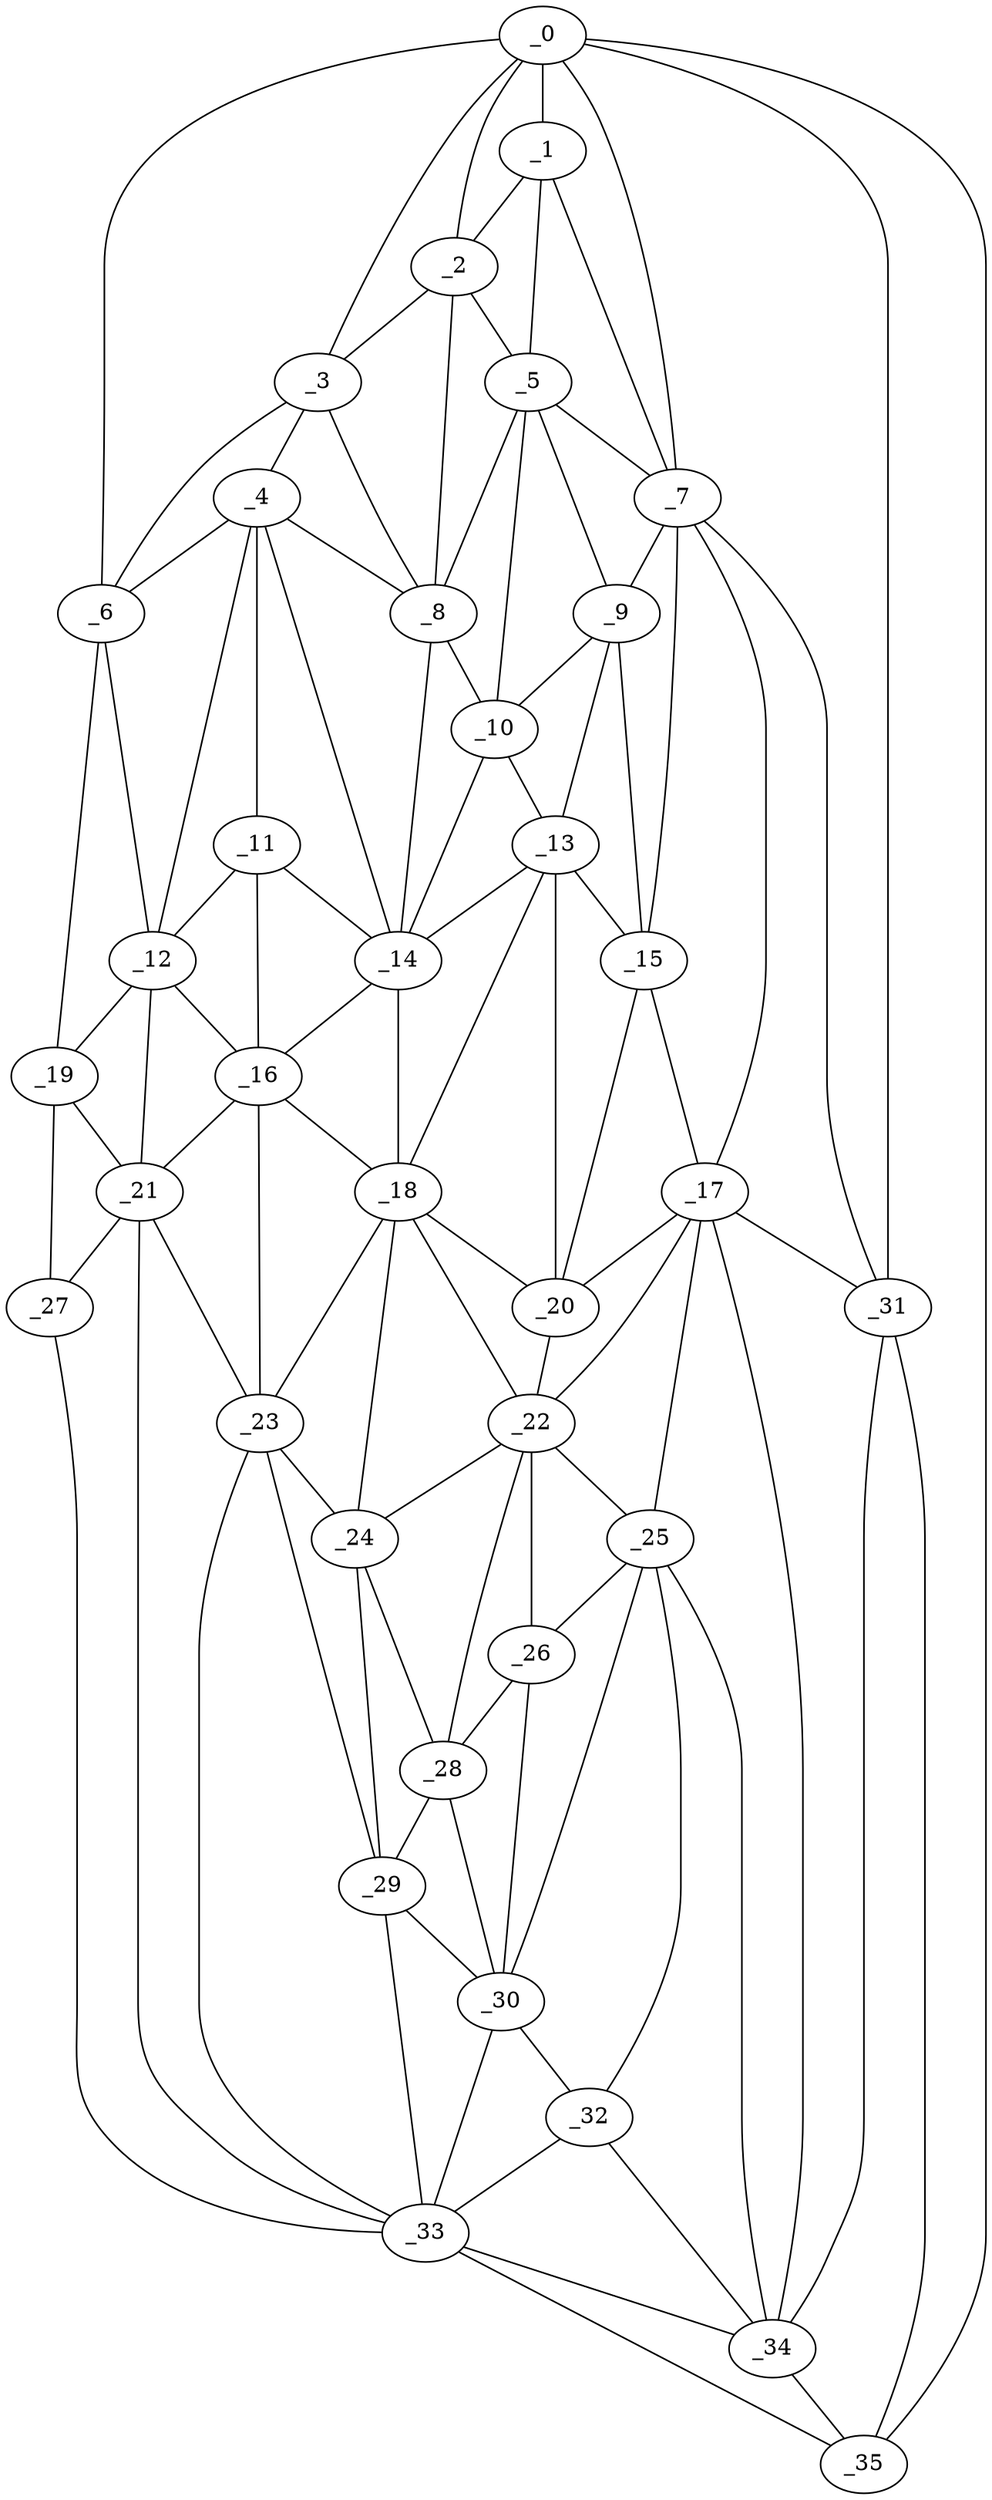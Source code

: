 graph "obj26__340.gxl" {
	_0	 [x=19,
		y=16];
	_1	 [x=50,
		y=61];
	_0 -- _1	 [valence=1];
	_2	 [x=50,
		y=70];
	_0 -- _2	 [valence=2];
	_3	 [x=51,
		y=86];
	_0 -- _3	 [valence=1];
	_6	 [x=61,
		y=117];
	_0 -- _6	 [valence=1];
	_7	 [x=62,
		y=59];
	_0 -- _7	 [valence=2];
	_31	 [x=109,
		y=22];
	_0 -- _31	 [valence=2];
	_35	 [x=112,
		y=14];
	_0 -- _35	 [valence=1];
	_1 -- _2	 [valence=2];
	_5	 [x=61,
		y=67];
	_1 -- _5	 [valence=1];
	_1 -- _7	 [valence=2];
	_2 -- _3	 [valence=1];
	_2 -- _5	 [valence=2];
	_8	 [x=63,
		y=74];
	_2 -- _8	 [valence=2];
	_4	 [x=60,
		y=91];
	_3 -- _4	 [valence=1];
	_3 -- _6	 [valence=2];
	_3 -- _8	 [valence=2];
	_4 -- _6	 [valence=1];
	_4 -- _8	 [valence=1];
	_11	 [x=71,
		y=96];
	_4 -- _11	 [valence=2];
	_12	 [x=71,
		y=107];
	_4 -- _12	 [valence=2];
	_14	 [x=73,
		y=85];
	_4 -- _14	 [valence=1];
	_5 -- _7	 [valence=1];
	_5 -- _8	 [valence=1];
	_9	 [x=66,
		y=62];
	_5 -- _9	 [valence=1];
	_10	 [x=67,
		y=70];
	_5 -- _10	 [valence=2];
	_6 -- _12	 [valence=2];
	_19	 [x=83,
		y=117];
	_6 -- _19	 [valence=1];
	_7 -- _9	 [valence=2];
	_15	 [x=75,
		y=64];
	_7 -- _15	 [valence=2];
	_17	 [x=83,
		y=62];
	_7 -- _17	 [valence=2];
	_7 -- _31	 [valence=2];
	_8 -- _10	 [valence=2];
	_8 -- _14	 [valence=2];
	_9 -- _10	 [valence=1];
	_13	 [x=72,
		y=69];
	_9 -- _13	 [valence=2];
	_9 -- _15	 [valence=1];
	_10 -- _13	 [valence=2];
	_10 -- _14	 [valence=2];
	_11 -- _12	 [valence=1];
	_11 -- _14	 [valence=1];
	_16	 [x=81,
		y=95];
	_11 -- _16	 [valence=2];
	_12 -- _16	 [valence=1];
	_12 -- _19	 [valence=1];
	_21	 [x=87,
		y=106];
	_12 -- _21	 [valence=1];
	_13 -- _14	 [valence=1];
	_13 -- _15	 [valence=1];
	_18	 [x=83,
		y=84];
	_13 -- _18	 [valence=2];
	_20	 [x=84,
		y=68];
	_13 -- _20	 [valence=2];
	_14 -- _16	 [valence=2];
	_14 -- _18	 [valence=2];
	_15 -- _17	 [valence=1];
	_15 -- _20	 [valence=2];
	_16 -- _18	 [valence=2];
	_16 -- _21	 [valence=2];
	_23	 [x=90,
		y=87];
	_16 -- _23	 [valence=1];
	_17 -- _20	 [valence=1];
	_22	 [x=89,
		y=70];
	_17 -- _22	 [valence=2];
	_25	 [x=95,
		y=60];
	_17 -- _25	 [valence=2];
	_17 -- _31	 [valence=1];
	_34	 [x=111,
		y=29];
	_17 -- _34	 [valence=2];
	_18 -- _20	 [valence=2];
	_18 -- _22	 [valence=2];
	_18 -- _23	 [valence=2];
	_24	 [x=92,
		y=82];
	_18 -- _24	 [valence=1];
	_19 -- _21	 [valence=2];
	_27	 [x=98,
		y=112];
	_19 -- _27	 [valence=1];
	_20 -- _22	 [valence=2];
	_21 -- _23	 [valence=2];
	_21 -- _27	 [valence=1];
	_33	 [x=110,
		y=103];
	_21 -- _33	 [valence=2];
	_22 -- _24	 [valence=1];
	_22 -- _25	 [valence=2];
	_26	 [x=96,
		y=65];
	_22 -- _26	 [valence=2];
	_28	 [x=99,
		y=80];
	_22 -- _28	 [valence=2];
	_23 -- _24	 [valence=2];
	_29	 [x=102,
		y=84];
	_23 -- _29	 [valence=1];
	_23 -- _33	 [valence=2];
	_24 -- _28	 [valence=2];
	_24 -- _29	 [valence=1];
	_25 -- _26	 [valence=2];
	_30	 [x=108,
		y=60];
	_25 -- _30	 [valence=1];
	_32	 [x=109,
		y=51];
	_25 -- _32	 [valence=2];
	_25 -- _34	 [valence=1];
	_26 -- _28	 [valence=1];
	_26 -- _30	 [valence=1];
	_27 -- _33	 [valence=1];
	_28 -- _29	 [valence=2];
	_28 -- _30	 [valence=2];
	_29 -- _30	 [valence=1];
	_29 -- _33	 [valence=2];
	_30 -- _32	 [valence=2];
	_30 -- _33	 [valence=1];
	_31 -- _34	 [valence=2];
	_31 -- _35	 [valence=2];
	_32 -- _33	 [valence=2];
	_32 -- _34	 [valence=2];
	_33 -- _34	 [valence=1];
	_33 -- _35	 [valence=1];
	_34 -- _35	 [valence=2];
}
